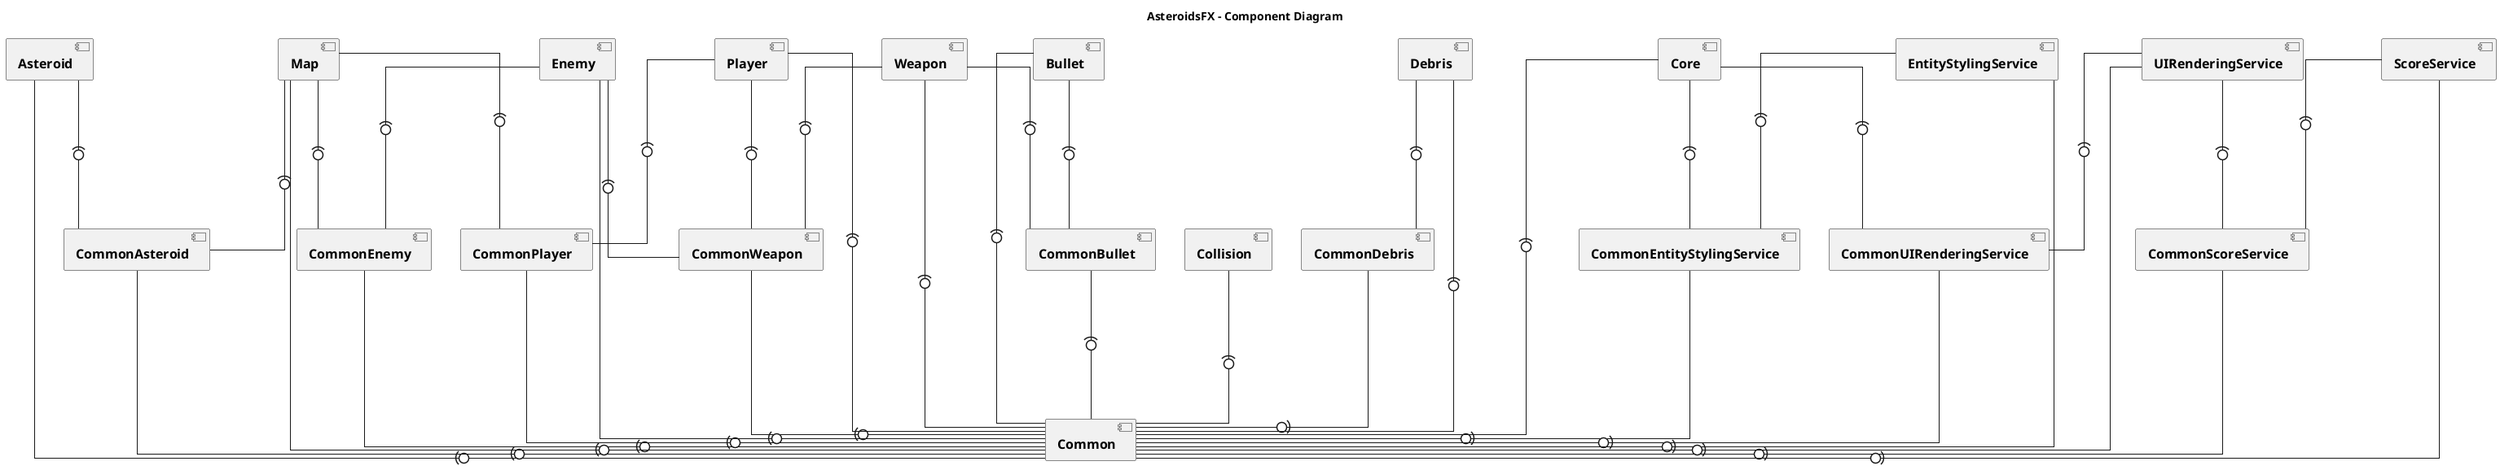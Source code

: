 @startuml
title AsteroidsFX - Component Diagram
skinparam linetype ortho
skinparam component {
    FontName Arial
    FontSize 16
    FontStyle Bold
}

'Asteroid'
[Asteroid] --(0-- [Common]
[Asteroid] --(0-- [CommonAsteroid]

'Bullet'
[Bullet] --(0-- [Common]
[Bullet] --(0-- [CommonBullet]

'Collision'
[Collision] --(0-- [Common]

'CommonAsteroid'
[CommonAsteroid] --(0-- [Common]

'CommonBullet'
[CommonBullet] --(0-- [Common]

'CommonDebris'
[CommonDebris] --(0-- [Common]

'CommonEnemy'
[CommonEnemy] --(0-- [Common]

'CommonEntityStylingService'
[CommonEntityStylingService] --(0-- [Common]

'CommonPlayer'
[CommonPlayer] --(0-- [Common]

'CommonScoreService'
[CommonScoreService] --(0-- [Common]

'CommonUIRenderingService'
[CommonUIRenderingService] --(0-- [Common]

'CommonWeapon'
[CommonWeapon] --(0-- [Common]

'Core'
[Core] --(0-- [Common]
[Core] --(0-- [CommonUIRenderingService]
[Core] --(0-- [CommonEntityStylingService]

'Debris'
[Debris] --(0-- [Common]
[Debris] --(0-- [CommonDebris]

'Enemy'
[Enemy] --(0-- [Common]
[Enemy] --(0-- [CommonEnemy]
[Enemy] --(0-- [CommonWeapon]

'EntityStylingService'
[EntityStylingService] --(0-- [Common]
[EntityStylingService] --(0-- [CommonEntityStylingService]

'Map'
[Map] --(0-- [Common]
[Map] --(0-- [CommonAsteroid]
[Map] --(0-- [CommonPlayer]
[Map] --(0-- [CommonEnemy]

'Player'
[Player] --(0-- [Common]
[Player] --(0-- [CommonWeapon]
[Player] --(0-- [CommonPlayer]


'ScoreService'
[ScoreService] --(0-- [Common]
[ScoreService] --(0-- [CommonScoreService]

'UIRenderingService'
[UIRenderingService] --(0-- [Common]
[UIRenderingService] --(0-- [CommonUIRenderingService]
[UIRenderingService] --(0-- [CommonScoreService]

'Weapon'
[Weapon] --(0-- [Common]
[Weapon] --(0-- [CommonWeapon]
[Weapon] --(0-- [CommonBullet]


@enduml